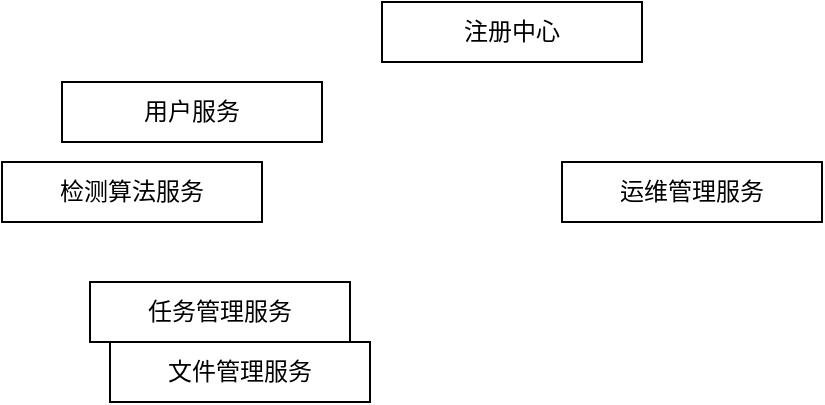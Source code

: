 <mxfile version="26.1.0">
  <diagram name="第 1 页" id="28ijJc5fzTOY-iimRhTZ">
    <mxGraphModel dx="734" dy="485" grid="1" gridSize="10" guides="1" tooltips="1" connect="1" arrows="1" fold="1" page="1" pageScale="1" pageWidth="827" pageHeight="1169" math="0" shadow="0">
      <root>
        <mxCell id="0" />
        <mxCell id="1" parent="0" />
        <mxCell id="KbSjC7GCIxi7owk5sO3l-1" value="注册中心" style="rounded=0;whiteSpace=wrap;html=1;" vertex="1" parent="1">
          <mxGeometry x="300" y="120" width="130" height="30" as="geometry" />
        </mxCell>
        <mxCell id="KbSjC7GCIxi7owk5sO3l-3" value="用户服务" style="rounded=0;whiteSpace=wrap;html=1;" vertex="1" parent="1">
          <mxGeometry x="140" y="160" width="130" height="30" as="geometry" />
        </mxCell>
        <mxCell id="KbSjC7GCIxi7owk5sO3l-4" value="运维管理服务" style="rounded=0;whiteSpace=wrap;html=1;" vertex="1" parent="1">
          <mxGeometry x="390" y="200" width="130" height="30" as="geometry" />
        </mxCell>
        <mxCell id="KbSjC7GCIxi7owk5sO3l-5" value="文件管理服务" style="rounded=0;whiteSpace=wrap;html=1;" vertex="1" parent="1">
          <mxGeometry x="164" y="290" width="130" height="30" as="geometry" />
        </mxCell>
        <mxCell id="KbSjC7GCIxi7owk5sO3l-6" value="任务管理服务" style="rounded=0;whiteSpace=wrap;html=1;" vertex="1" parent="1">
          <mxGeometry x="154" y="260" width="130" height="30" as="geometry" />
        </mxCell>
        <mxCell id="KbSjC7GCIxi7owk5sO3l-7" value="检测算法服务" style="rounded=0;whiteSpace=wrap;html=1;" vertex="1" parent="1">
          <mxGeometry x="110" y="200" width="130" height="30" as="geometry" />
        </mxCell>
      </root>
    </mxGraphModel>
  </diagram>
</mxfile>
